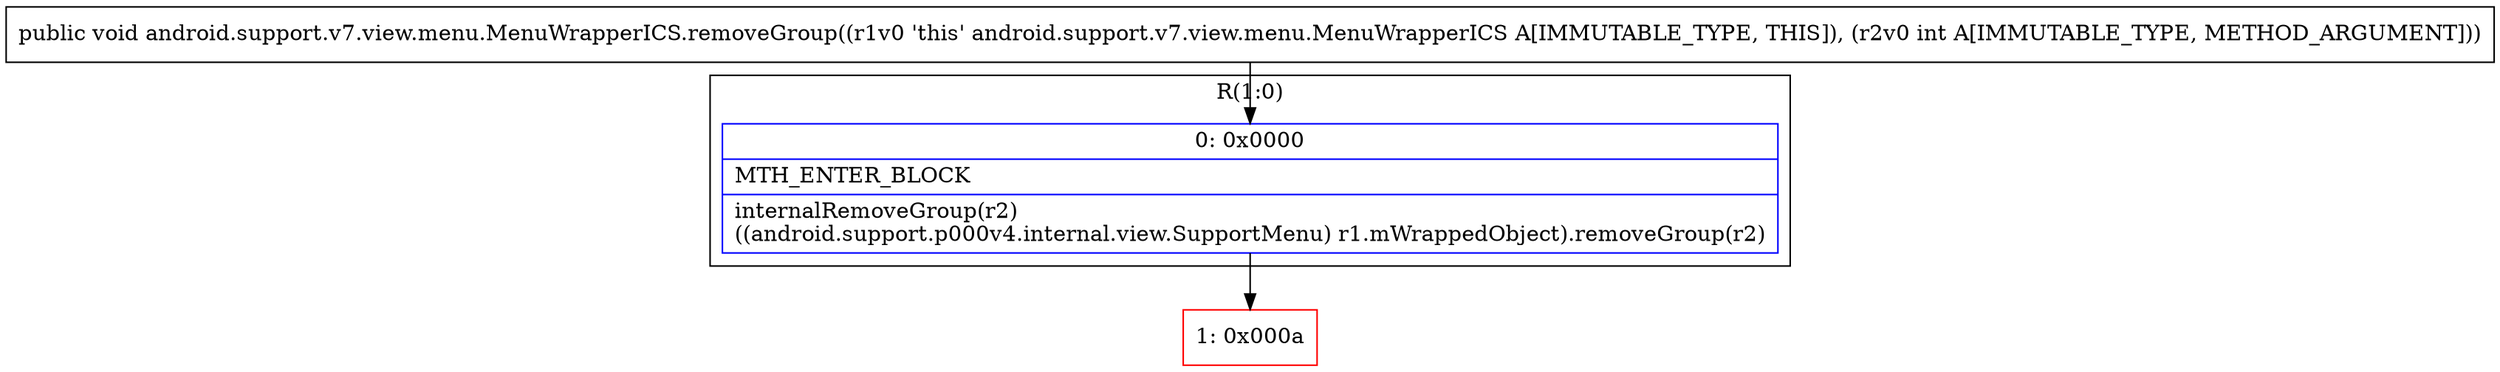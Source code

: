 digraph "CFG forandroid.support.v7.view.menu.MenuWrapperICS.removeGroup(I)V" {
subgraph cluster_Region_424995877 {
label = "R(1:0)";
node [shape=record,color=blue];
Node_0 [shape=record,label="{0\:\ 0x0000|MTH_ENTER_BLOCK\l|internalRemoveGroup(r2)\l((android.support.p000v4.internal.view.SupportMenu) r1.mWrappedObject).removeGroup(r2)\l}"];
}
Node_1 [shape=record,color=red,label="{1\:\ 0x000a}"];
MethodNode[shape=record,label="{public void android.support.v7.view.menu.MenuWrapperICS.removeGroup((r1v0 'this' android.support.v7.view.menu.MenuWrapperICS A[IMMUTABLE_TYPE, THIS]), (r2v0 int A[IMMUTABLE_TYPE, METHOD_ARGUMENT])) }"];
MethodNode -> Node_0;
Node_0 -> Node_1;
}

